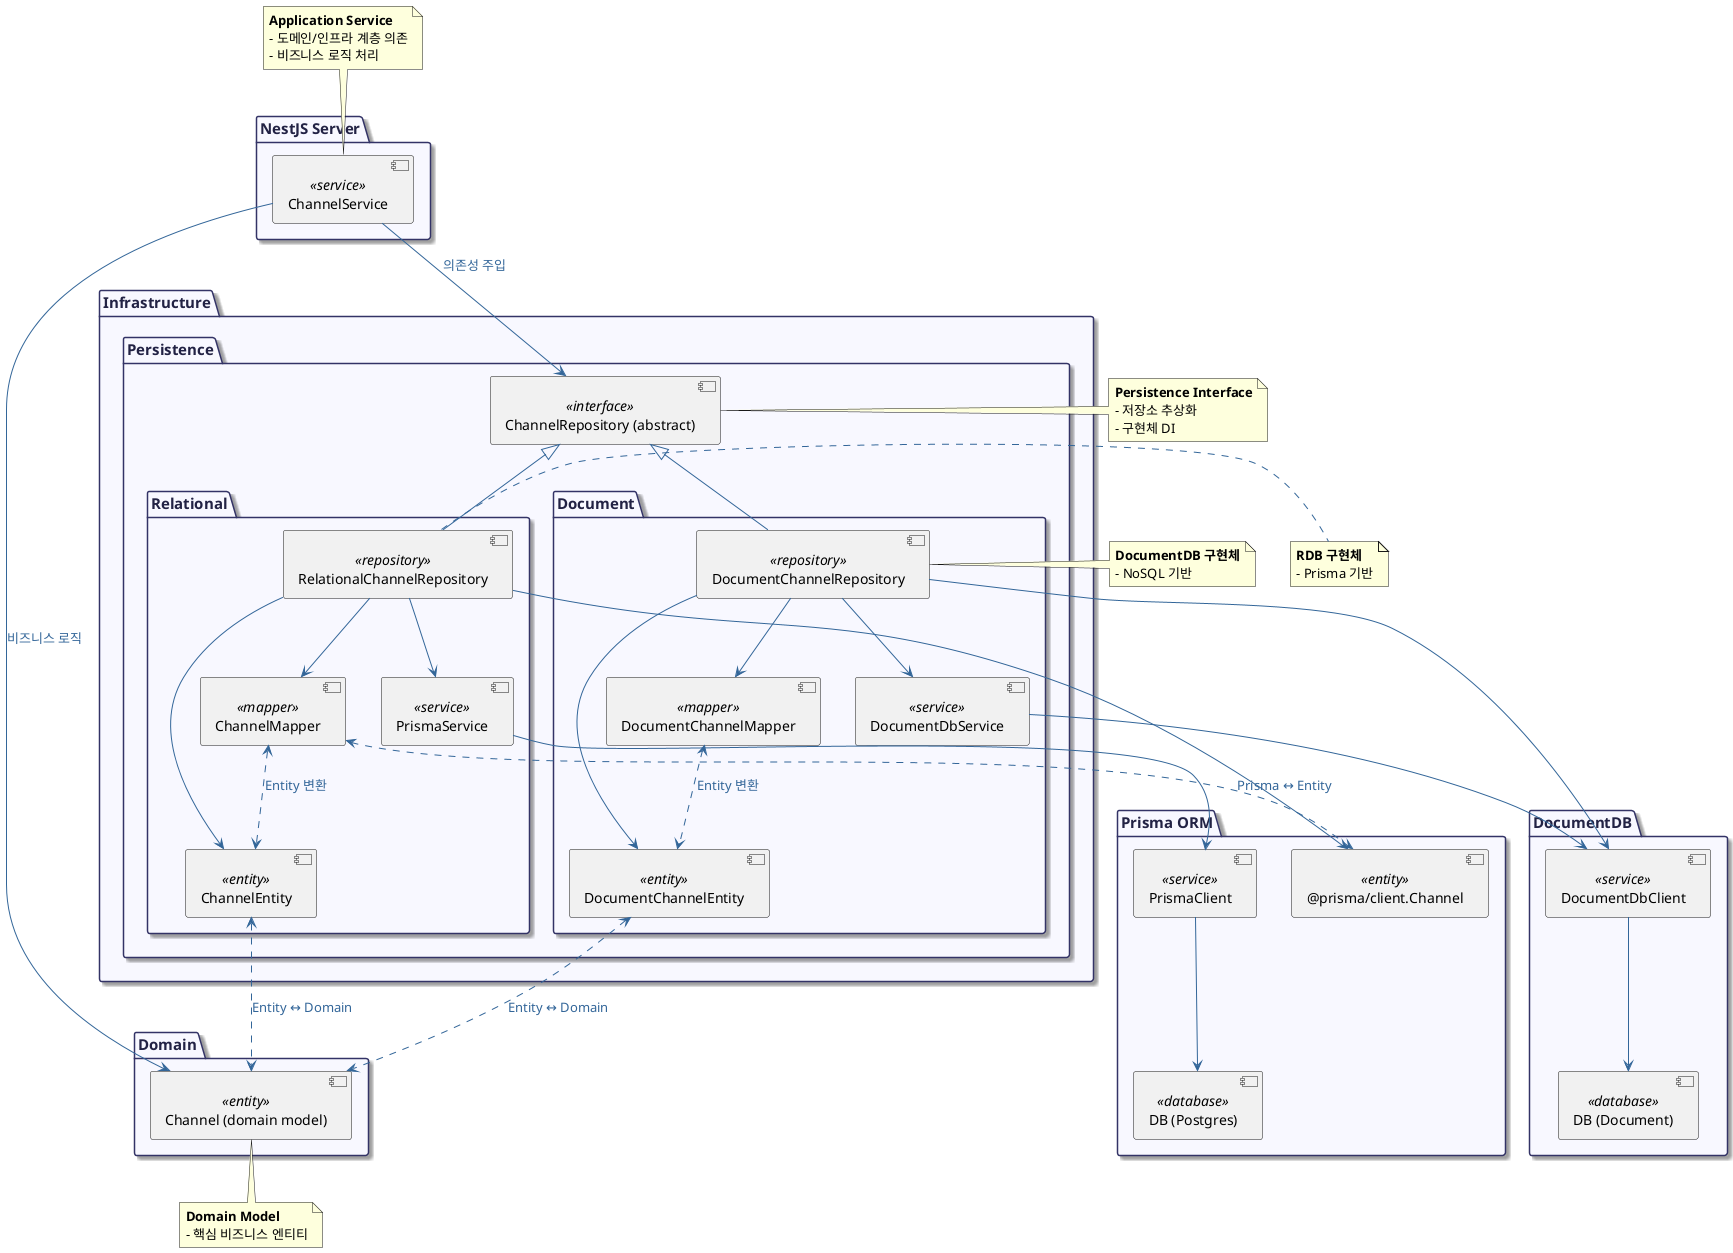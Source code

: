 @startuml
' 스타일
skinparam package {
  BackgroundColor #F8F8FF
  BorderColor #333366
  FontColor #222244
  FontSize 15
  Shadowing true
}
skinparam rectangle {
  BackgroundColor #F0F8FF
  BorderColor #333366
  FontColor #222244
  Shadowing true
}
skinparam ArrowColor #336699
skinparam ArrowFontColor #336699
skinparam ArrowFontSize 13

' 서버/엔드포인트
package "NestJS Server" {
  [ChannelService] <<service>>
}

' 도메인 계층
package "Domain" {
  [Channel (domain model)] <<entity>>
}

' 인프라 계층
package "Infrastructure" {
  package "Persistence" {
    [ChannelRepository (abstract)] <<interface>>
    package "Relational" {
      [RelationalChannelRepository] <<repository>>
      [ChannelEntity] <<entity>>
      [ChannelMapper] <<mapper>>
      [PrismaService] <<service>>
    }
    package "Document" {
      [DocumentChannelRepository] <<repository>>
      [DocumentChannelEntity] <<entity>>
      [DocumentChannelMapper] <<mapper>>
      [DocumentDbService] <<service>>
    }
  }
}

' ORM/DB
package "Prisma ORM" {
  [@prisma/client.Channel] <<entity>>
  [PrismaClient] <<service>>
  [DB (Postgres)] <<database>>
}

' Document DB
package "DocumentDB" {
  [DocumentDbClient] <<service>>
  [DB (Document)] <<database>>
}

' 관계
[ChannelService] --> [ChannelRepository (abstract)] : "의존성 주입"
[ChannelService] --> [Channel (domain model)] : "비즈니스 로직"

[ChannelRepository (abstract)] <|-- [RelationalChannelRepository]
[ChannelRepository (abstract)] <|-- [DocumentChannelRepository]

' Relational
[RelationalChannelRepository] --> [ChannelEntity]
[RelationalChannelRepository] --> [ChannelMapper]
[RelationalChannelRepository] --> [PrismaService]
[RelationalChannelRepository] --> [@prisma/client.Channel]
[ChannelMapper] <..> [ChannelEntity] : "Entity 변환"
[ChannelMapper] <..> [@prisma/client.Channel] : "Prisma ↔ Entity"
[ChannelEntity] <..> [Channel (domain model)] : "Entity ↔ Domain"
[PrismaService] --> [PrismaClient]
[PrismaClient] --> [DB (Postgres)]

' Document
[DocumentChannelRepository] --> [DocumentChannelEntity]
[DocumentChannelRepository] --> [DocumentChannelMapper]
[DocumentChannelRepository] --> [DocumentDbService]
[DocumentChannelRepository] --> [DocumentDbClient]
[DocumentChannelMapper] <..> [DocumentChannelEntity] : "Entity 변환"
[DocumentChannelEntity] <..> [Channel (domain model)] : "Entity ↔ Domain"
[DocumentDbService] --> [DocumentDbClient]
[DocumentDbClient] --> [DB (Document)]

' 설명 주석
note top of [ChannelService]
  <b>Application Service</b>
  - 도메인/인프라 계층 의존
  - 비즈니스 로직 처리
end note

note right of [ChannelRepository (abstract)]
  <b>Persistence Interface</b>
  - 저장소 추상화
  - 구현체 DI
end note

note right of [RelationalChannelRepository]
  <b>RDB 구현체</b>
  - Prisma 기반
end note

note right of [DocumentChannelRepository]
  <b>DocumentDB 구현체</b>
  - NoSQL 기반
end note

note bottom of [Channel (domain model)]
  <b>Domain Model</b>
  - 핵심 비즈니스 엔티티
end note

@enduml
